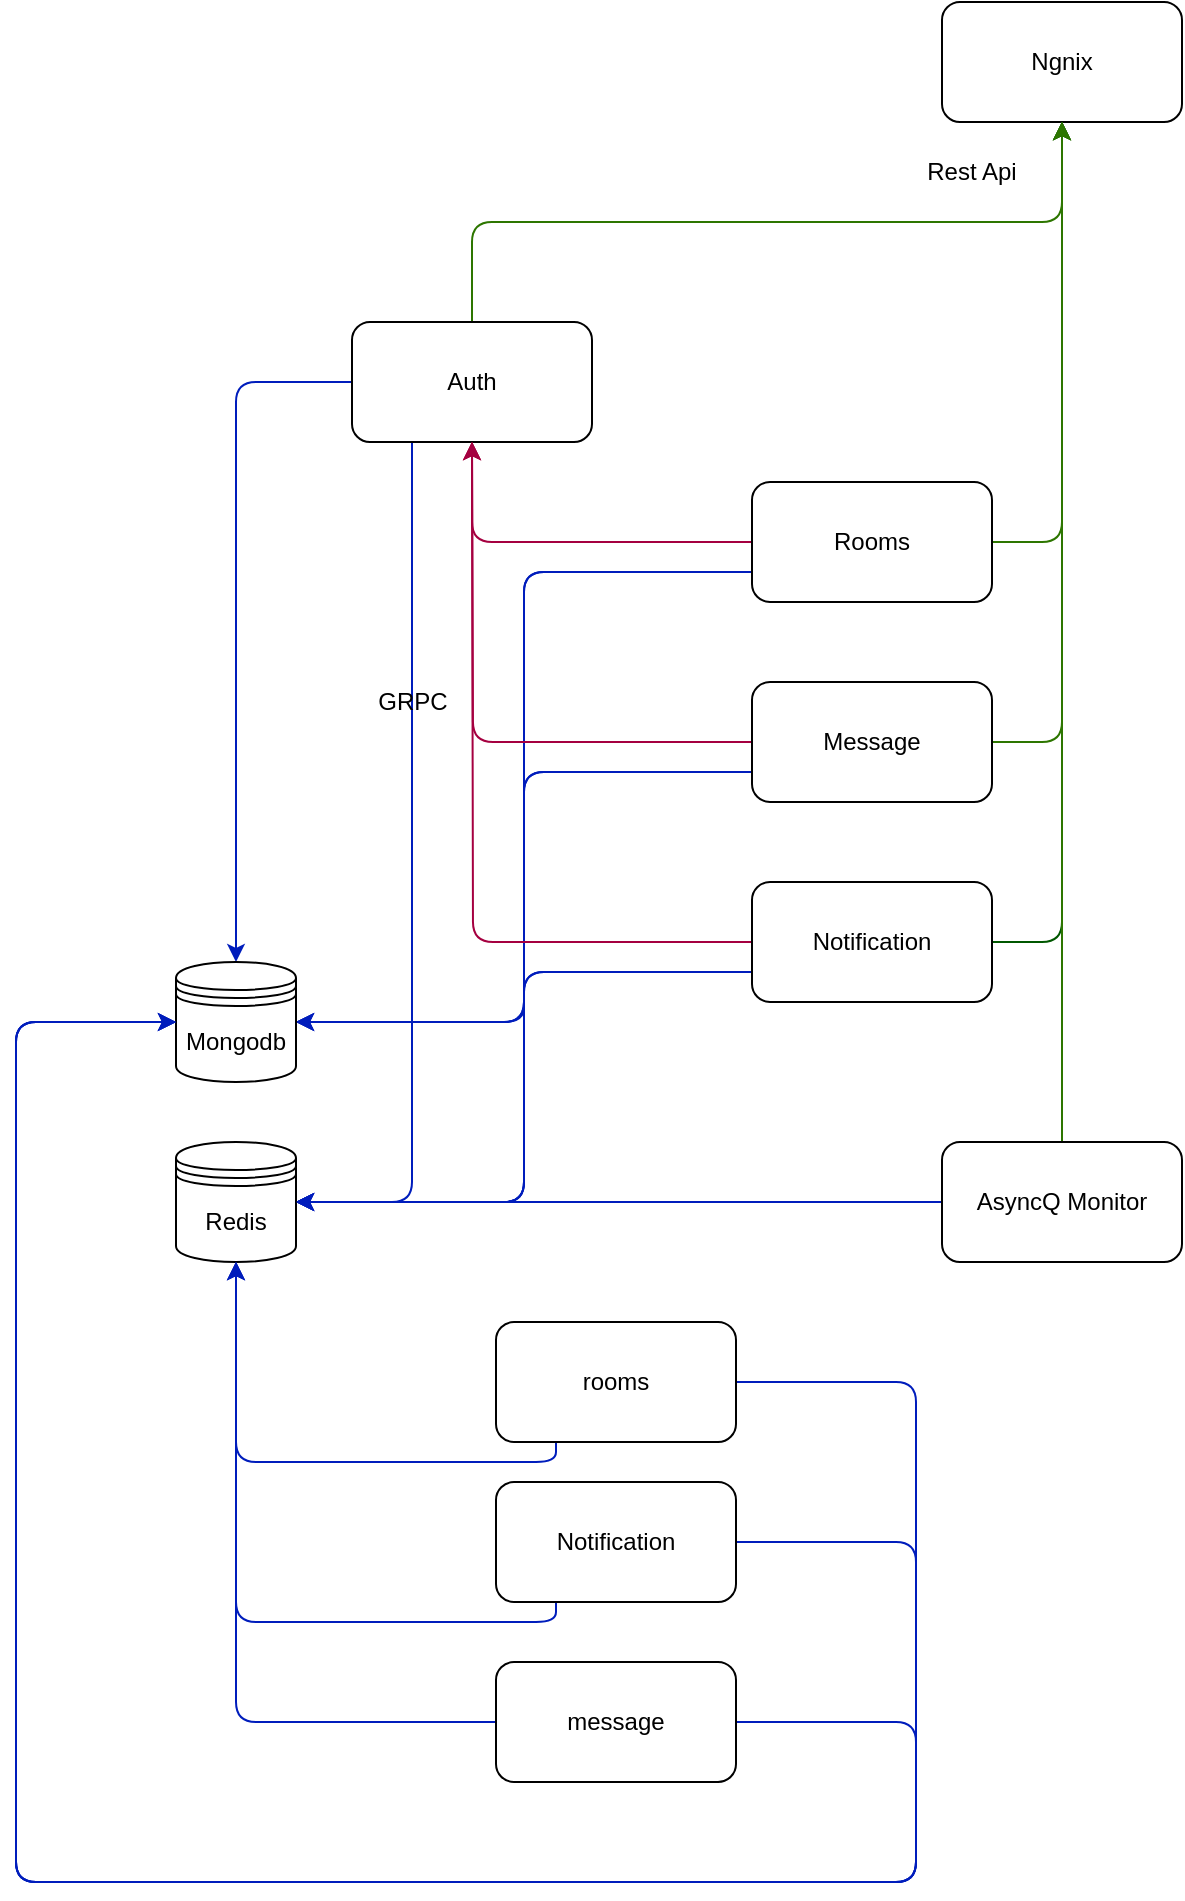 <mxfile>
    <diagram id="OU1t1E29drvAggpBW5MA" name="Page-1">
        <mxGraphModel dx="1072" dy="768" grid="1" gridSize="10" guides="1" tooltips="1" connect="1" arrows="1" fold="1" page="1" pageScale="1" pageWidth="850" pageHeight="1100" math="0" shadow="0">
            <root>
                <mxCell id="0"/>
                <mxCell id="1" parent="0"/>
                <mxCell id="2" value="Ngnix" style="rounded=1;whiteSpace=wrap;html=1;" parent="1" vertex="1">
                    <mxGeometry x="513" y="140" width="120" height="60" as="geometry"/>
                </mxCell>
                <mxCell id="4" style="edgeStyle=orthogonalEdgeStyle;html=1;exitX=0.5;exitY=0;exitDx=0;exitDy=0;entryX=0.5;entryY=1;entryDx=0;entryDy=0;fillColor=#60a917;strokeColor=#2D7600;" parent="1" source="3" target="2" edge="1">
                    <mxGeometry relative="1" as="geometry"/>
                </mxCell>
                <mxCell id="17" style="edgeStyle=orthogonalEdgeStyle;html=1;exitX=0;exitY=0.5;exitDx=0;exitDy=0;entryX=0.5;entryY=0;entryDx=0;entryDy=0;fillColor=#0050ef;strokeColor=#001DBC;" parent="1" source="3" target="16" edge="1">
                    <mxGeometry relative="1" as="geometry"/>
                </mxCell>
                <mxCell id="26" style="edgeStyle=orthogonalEdgeStyle;html=1;exitX=0.25;exitY=1;exitDx=0;exitDy=0;entryX=1;entryY=0.5;entryDx=0;entryDy=0;fillColor=#0050ef;strokeColor=#001DBC;" parent="1" source="3" target="21" edge="1">
                    <mxGeometry relative="1" as="geometry"/>
                </mxCell>
                <mxCell id="3" value="Auth" style="rounded=1;whiteSpace=wrap;html=1;" parent="1" vertex="1">
                    <mxGeometry x="218" y="300" width="120" height="60" as="geometry"/>
                </mxCell>
                <mxCell id="8" style="edgeStyle=orthogonalEdgeStyle;html=1;exitX=0;exitY=0.5;exitDx=0;exitDy=0;entryX=0.5;entryY=1;entryDx=0;entryDy=0;fillColor=#d80073;strokeColor=#A50040;" parent="1" source="5" target="3" edge="1">
                    <mxGeometry relative="1" as="geometry"/>
                </mxCell>
                <mxCell id="12" style="edgeStyle=orthogonalEdgeStyle;html=1;exitX=1;exitY=0.5;exitDx=0;exitDy=0;entryX=0.5;entryY=1;entryDx=0;entryDy=0;fillColor=#60a917;strokeColor=#2D7600;" parent="1" source="5" target="2" edge="1">
                    <mxGeometry relative="1" as="geometry"/>
                </mxCell>
                <mxCell id="19" style="edgeStyle=orthogonalEdgeStyle;html=1;exitX=0;exitY=0.75;exitDx=0;exitDy=0;entryX=1;entryY=0.5;entryDx=0;entryDy=0;fillColor=#0050ef;strokeColor=#001DBC;" parent="1" source="5" target="16" edge="1">
                    <mxGeometry relative="1" as="geometry"/>
                </mxCell>
                <mxCell id="22" style="edgeStyle=orthogonalEdgeStyle;html=1;exitX=0;exitY=0.75;exitDx=0;exitDy=0;entryX=1;entryY=0.5;entryDx=0;entryDy=0;fillColor=#0050ef;strokeColor=#001DBC;" parent="1" source="5" target="21" edge="1">
                    <mxGeometry relative="1" as="geometry"/>
                </mxCell>
                <mxCell id="5" value="Rooms" style="rounded=1;whiteSpace=wrap;html=1;" parent="1" vertex="1">
                    <mxGeometry x="418" y="380" width="120" height="60" as="geometry"/>
                </mxCell>
                <mxCell id="9" style="edgeStyle=orthogonalEdgeStyle;html=1;exitX=0;exitY=0.5;exitDx=0;exitDy=0;fillColor=#d80073;strokeColor=#A50040;" parent="1" source="6" edge="1">
                    <mxGeometry relative="1" as="geometry">
                        <mxPoint x="278" y="360" as="targetPoint"/>
                    </mxGeometry>
                </mxCell>
                <mxCell id="13" style="edgeStyle=orthogonalEdgeStyle;html=1;exitX=1;exitY=0.5;exitDx=0;exitDy=0;entryX=0.5;entryY=1;entryDx=0;entryDy=0;fillColor=#60a917;strokeColor=#2D7600;" parent="1" source="6" target="2" edge="1">
                    <mxGeometry relative="1" as="geometry"/>
                </mxCell>
                <mxCell id="18" style="edgeStyle=orthogonalEdgeStyle;html=1;exitX=0;exitY=0.75;exitDx=0;exitDy=0;entryX=1;entryY=0.5;entryDx=0;entryDy=0;fillColor=#0050ef;strokeColor=#001DBC;" parent="1" source="6" target="16" edge="1">
                    <mxGeometry relative="1" as="geometry"/>
                </mxCell>
                <mxCell id="23" style="edgeStyle=orthogonalEdgeStyle;html=1;exitX=0;exitY=0.75;exitDx=0;exitDy=0;entryX=1;entryY=0.5;entryDx=0;entryDy=0;fillColor=#0050ef;strokeColor=#001DBC;" parent="1" source="6" target="21" edge="1">
                    <mxGeometry relative="1" as="geometry"/>
                </mxCell>
                <mxCell id="6" value="Message" style="rounded=1;whiteSpace=wrap;html=1;" parent="1" vertex="1">
                    <mxGeometry x="418" y="480" width="120" height="60" as="geometry"/>
                </mxCell>
                <mxCell id="10" style="edgeStyle=orthogonalEdgeStyle;html=1;exitX=0;exitY=0.5;exitDx=0;exitDy=0;fillColor=#d80073;strokeColor=#A50040;" parent="1" source="7" edge="1">
                    <mxGeometry relative="1" as="geometry">
                        <mxPoint x="278" y="360" as="targetPoint"/>
                    </mxGeometry>
                </mxCell>
                <mxCell id="14" style="edgeStyle=orthogonalEdgeStyle;html=1;exitX=1;exitY=0.5;exitDx=0;exitDy=0;entryX=0.5;entryY=1;entryDx=0;entryDy=0;fillColor=#008a00;strokeColor=#005700;" parent="1" source="7" target="2" edge="1">
                    <mxGeometry relative="1" as="geometry"/>
                </mxCell>
                <mxCell id="20" style="edgeStyle=orthogonalEdgeStyle;html=1;exitX=0;exitY=0.75;exitDx=0;exitDy=0;entryX=1;entryY=0.5;entryDx=0;entryDy=0;fillColor=#0050ef;strokeColor=#001DBC;" parent="1" source="7" target="16" edge="1">
                    <mxGeometry relative="1" as="geometry"/>
                </mxCell>
                <mxCell id="24" style="edgeStyle=orthogonalEdgeStyle;html=1;exitX=0;exitY=0.75;exitDx=0;exitDy=0;entryX=1;entryY=0.5;entryDx=0;entryDy=0;fillColor=#0050ef;strokeColor=#001DBC;" parent="1" source="7" target="21" edge="1">
                    <mxGeometry relative="1" as="geometry"/>
                </mxCell>
                <mxCell id="7" value="Notification" style="rounded=1;whiteSpace=wrap;html=1;" parent="1" vertex="1">
                    <mxGeometry x="418" y="580" width="120" height="60" as="geometry"/>
                </mxCell>
                <mxCell id="11" value="GRPC" style="text;html=1;align=center;verticalAlign=middle;resizable=0;points=[];autosize=1;strokeColor=none;fillColor=none;" parent="1" vertex="1">
                    <mxGeometry x="218" y="475" width="60" height="30" as="geometry"/>
                </mxCell>
                <mxCell id="15" value="Rest Api" style="text;html=1;strokeColor=none;fillColor=none;align=center;verticalAlign=middle;whiteSpace=wrap;rounded=0;" parent="1" vertex="1">
                    <mxGeometry x="498" y="210" width="60" height="30" as="geometry"/>
                </mxCell>
                <mxCell id="16" value="Mongodb" style="shape=datastore;whiteSpace=wrap;html=1;" parent="1" vertex="1">
                    <mxGeometry x="130" y="620" width="60" height="60" as="geometry"/>
                </mxCell>
                <mxCell id="21" value="Redis" style="shape=datastore;whiteSpace=wrap;html=1;" parent="1" vertex="1">
                    <mxGeometry x="130" y="710" width="60" height="60" as="geometry"/>
                </mxCell>
                <mxCell id="28" style="edgeStyle=orthogonalEdgeStyle;html=1;exitX=0;exitY=0.5;exitDx=0;exitDy=0;entryX=1;entryY=0.5;entryDx=0;entryDy=0;fillColor=#0050ef;strokeColor=#001DBC;" parent="1" source="27" target="21" edge="1">
                    <mxGeometry relative="1" as="geometry"/>
                </mxCell>
                <mxCell id="29" style="edgeStyle=orthogonalEdgeStyle;html=1;exitX=0.5;exitY=0;exitDx=0;exitDy=0;entryX=0.5;entryY=1;entryDx=0;entryDy=0;fillColor=#60a917;strokeColor=#2D7600;" parent="1" source="27" target="2" edge="1">
                    <mxGeometry relative="1" as="geometry"/>
                </mxCell>
                <mxCell id="27" value="AsyncQ Monitor" style="rounded=1;whiteSpace=wrap;html=1;" parent="1" vertex="1">
                    <mxGeometry x="513" y="710" width="120" height="60" as="geometry"/>
                </mxCell>
                <mxCell id="39" style="edgeStyle=orthogonalEdgeStyle;html=1;exitX=0.25;exitY=1;exitDx=0;exitDy=0;entryX=0.5;entryY=1;entryDx=0;entryDy=0;fillColor=#0050ef;strokeColor=#001DBC;" edge="1" parent="1" source="30" target="21">
                    <mxGeometry relative="1" as="geometry"/>
                </mxCell>
                <mxCell id="40" style="edgeStyle=orthogonalEdgeStyle;html=1;exitX=1;exitY=0.5;exitDx=0;exitDy=0;entryX=0;entryY=0.5;entryDx=0;entryDy=0;fillColor=#0050ef;strokeColor=#001DBC;" edge="1" parent="1" source="30" target="16">
                    <mxGeometry relative="1" as="geometry">
                        <mxPoint x="450" y="1080" as="targetPoint"/>
                        <Array as="points">
                            <mxPoint x="500" y="830"/>
                            <mxPoint x="500" y="1080"/>
                            <mxPoint x="50" y="1080"/>
                            <mxPoint x="50" y="650"/>
                        </Array>
                    </mxGeometry>
                </mxCell>
                <mxCell id="30" value="rooms" style="rounded=1;whiteSpace=wrap;html=1;" parent="1" vertex="1">
                    <mxGeometry x="290" y="800" width="120" height="60" as="geometry"/>
                </mxCell>
                <mxCell id="38" style="edgeStyle=orthogonalEdgeStyle;html=1;exitX=0.25;exitY=1;exitDx=0;exitDy=0;entryX=0.5;entryY=1;entryDx=0;entryDy=0;fillColor=#0050ef;strokeColor=#001DBC;" edge="1" parent="1" source="31" target="21">
                    <mxGeometry relative="1" as="geometry"/>
                </mxCell>
                <mxCell id="41" style="edgeStyle=orthogonalEdgeStyle;html=1;exitX=1;exitY=0.5;exitDx=0;exitDy=0;entryX=0;entryY=0.5;entryDx=0;entryDy=0;fillColor=#0050ef;strokeColor=#001DBC;" edge="1" parent="1" source="31" target="16">
                    <mxGeometry relative="1" as="geometry">
                        <Array as="points">
                            <mxPoint x="500" y="910"/>
                            <mxPoint x="500" y="1080"/>
                            <mxPoint x="50" y="1080"/>
                            <mxPoint x="50" y="650"/>
                        </Array>
                    </mxGeometry>
                </mxCell>
                <mxCell id="31" value="Notification" style="rounded=1;whiteSpace=wrap;html=1;" parent="1" vertex="1">
                    <mxGeometry x="290" y="880" width="120" height="60" as="geometry"/>
                </mxCell>
                <mxCell id="36" style="edgeStyle=orthogonalEdgeStyle;html=1;exitX=0;exitY=0.5;exitDx=0;exitDy=0;entryX=0.5;entryY=1;entryDx=0;entryDy=0;fillColor=#0050ef;strokeColor=#001DBC;" edge="1" parent="1" source="32" target="21">
                    <mxGeometry relative="1" as="geometry"/>
                </mxCell>
                <mxCell id="42" style="edgeStyle=orthogonalEdgeStyle;html=1;exitX=1;exitY=0.5;exitDx=0;exitDy=0;entryX=0;entryY=0.5;entryDx=0;entryDy=0;fillColor=#0050ef;strokeColor=#001DBC;" edge="1" parent="1" source="32" target="16">
                    <mxGeometry relative="1" as="geometry">
                        <Array as="points">
                            <mxPoint x="500" y="1000"/>
                            <mxPoint x="500" y="1080"/>
                            <mxPoint x="50" y="1080"/>
                            <mxPoint x="50" y="650"/>
                        </Array>
                    </mxGeometry>
                </mxCell>
                <mxCell id="32" value="message" style="rounded=1;whiteSpace=wrap;html=1;" parent="1" vertex="1">
                    <mxGeometry x="290" y="970" width="120" height="60" as="geometry"/>
                </mxCell>
            </root>
        </mxGraphModel>
    </diagram>
</mxfile>